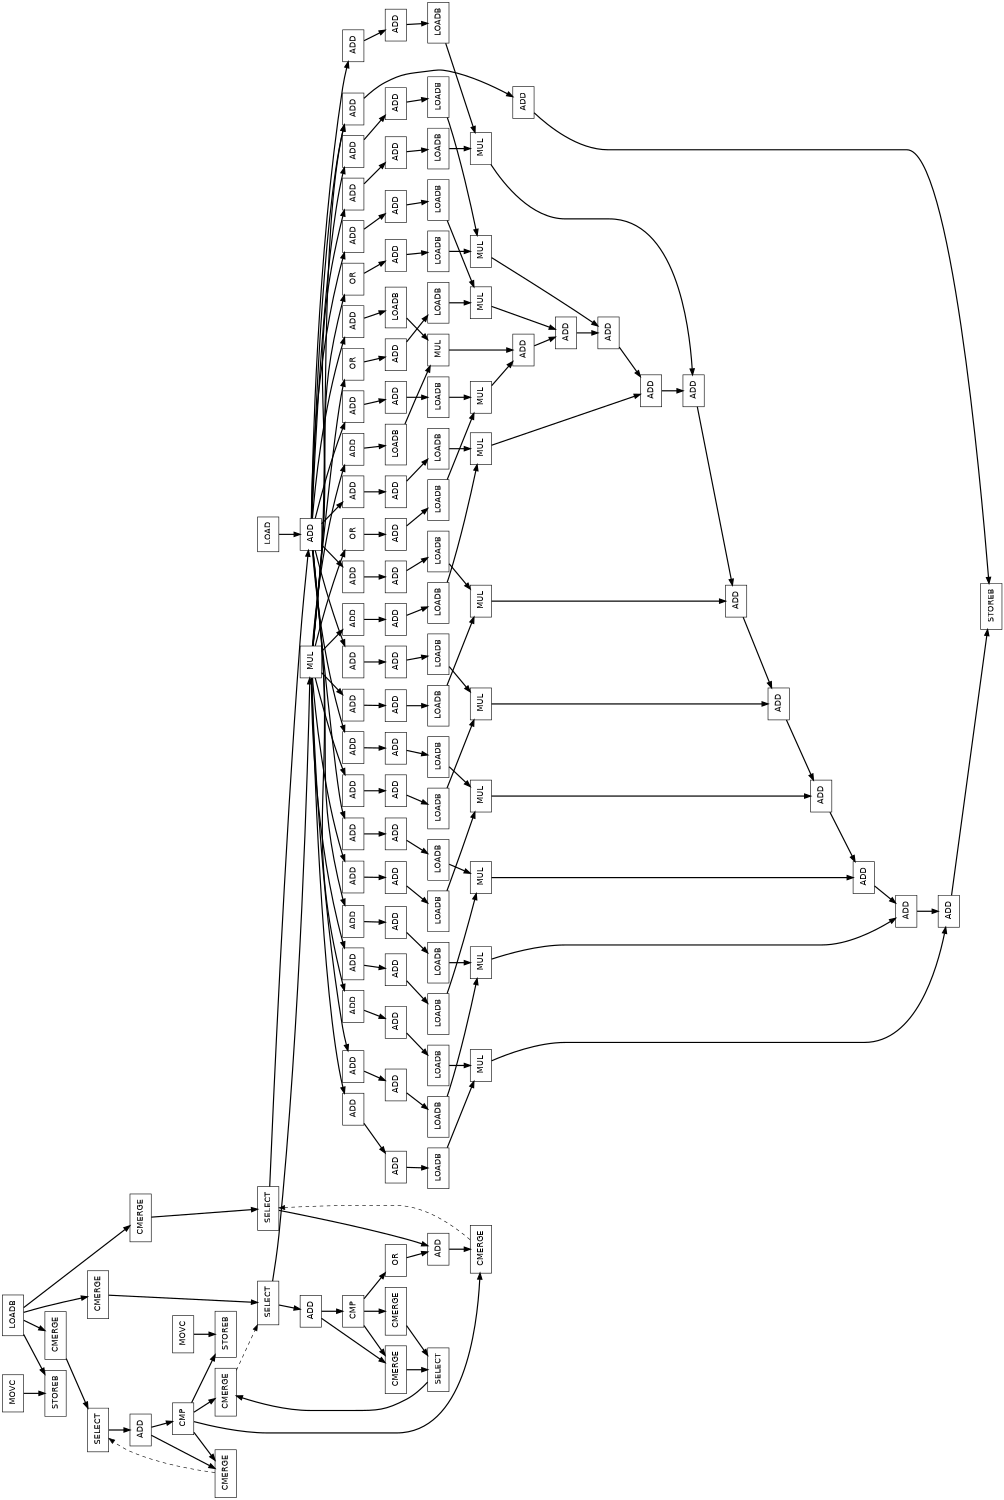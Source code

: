 digraph Region_18 {
	graph [ nslimit = "1000.0",
	orientation = landscape,
		center = true,
	page = "8.5,11",
	compound=true,
	size = "10,7.5" ] ;
"Op_110" [ fontname = "Helvetica" shape = box, label = " LOADB"]
"Op_121" [ fontname = "Helvetica" shape = box, label = " STOREB"]
"Op_122" [ fontname = "Helvetica" shape = box, label = " MOVC"]
"Op_20119" [ fontname = "Helvetica" shape = box, label = " STOREB"]
"Op_20120" [ fontname = "Helvetica" shape = box, label = " MOVC"]
"Op_0" [ fontname = "Helvetica" shape = box, label = " SELECT"]
"Op_1" [ fontname = "Helvetica" shape = box, label = " ADD"]
"Op_2" [ fontname = "Helvetica" shape = box, label = " ADD"]
"Op_3" [ fontname = "Helvetica" shape = box, label = " LOAD"]
"Op_4" [ fontname = "Helvetica" shape = box, label = " ADD"]
"Op_5" [ fontname = "Helvetica" shape = box, label = " ADD"]
"Op_6" [ fontname = "Helvetica" shape = box, label = " LOADB"]
"Op_7" [ fontname = "Helvetica" shape = box, label = " MUL"]
"Op_8" [ fontname = "Helvetica" shape = box, label = " ADD"]
"Op_9" [ fontname = "Helvetica" shape = box, label = " STOREB"]
"Op_10" [ fontname = "Helvetica" shape = box, label = " ADD"]
"Op_11" [ fontname = "Helvetica" shape = box, label = " ADD"]
"Op_12" [ fontname = "Helvetica" shape = box, label = " LOADB"]
"Op_13" [ fontname = "Helvetica" shape = box, label = " MUL"]
"Op_14" [ fontname = "Helvetica" shape = box, label = " ADD"]
"Op_15" [ fontname = "Helvetica" shape = box, label = " ADD"]
"Op_16" [ fontname = "Helvetica" shape = box, label = " ADD"]
"Op_17" [ fontname = "Helvetica" shape = box, label = " LOADB"]
"Op_18" [ fontname = "Helvetica" shape = box, label = " MUL"]
"Op_19" [ fontname = "Helvetica" shape = box, label = " ADD"]
"Op_35" [ fontname = "Helvetica" shape = box, label = " ADD"]
"Op_20" [ fontname = "Helvetica" shape = box, label = " ADD"]
"Op_21" [ fontname = "Helvetica" shape = box, label = " ADD"]
"Op_22" [ fontname = "Helvetica" shape = box, label = " LOADB"]
"Op_23" [ fontname = "Helvetica" shape = box, label = " MUL"]
"Op_24" [ fontname = "Helvetica" shape = box, label = " ADD"]
"Op_25" [ fontname = "Helvetica" shape = box, label = " ADD"]
"Op_26" [ fontname = "Helvetica" shape = box, label = " ADD"]
"Op_27" [ fontname = "Helvetica" shape = box, label = " LOADB"]
"Op_28" [ fontname = "Helvetica" shape = box, label = " MUL"]
"Op_29" [ fontname = "Helvetica" shape = box, label = " ADD"]
"Op_30" [ fontname = "Helvetica" shape = box, label = " ADD"]
"Op_31" [ fontname = "Helvetica" shape = box, label = " ADD"]
"Op_32" [ fontname = "Helvetica" shape = box, label = " LOADB"]
"Op_33" [ fontname = "Helvetica" shape = box, label = " MUL"]
"Op_34" [ fontname = "Helvetica" shape = box, label = " ADD"]
"Op_60" [ fontname = "Helvetica" shape = box, label = " ADD"]
"Op_61" [ fontname = "Helvetica" shape = box, label = " LOADB"]
"Op_62" [ fontname = "Helvetica" shape = box, label = " MUL"]
"Op_36" [ fontname = "Helvetica" shape = box, label = " ADD"]
"Op_37" [ fontname = "Helvetica" shape = box, label = " LOADB"]
"Op_38" [ fontname = "Helvetica" shape = box, label = " MUL"]
"Op_39" [ fontname = "Helvetica" shape = box, label = " ADD"]
"Op_40" [ fontname = "Helvetica" shape = box, label = " ADD"]
"Op_41" [ fontname = "Helvetica" shape = box, label = " ADD"]
"Op_42" [ fontname = "Helvetica" shape = box, label = " LOADB"]
"Op_43" [ fontname = "Helvetica" shape = box, label = " MUL"]
"Op_44" [ fontname = "Helvetica" shape = box, label = " ADD"]
"Op_45" [ fontname = "Helvetica" shape = box, label = " ADD"]
"Op_46" [ fontname = "Helvetica" shape = box, label = " ADD"]
"Op_47" [ fontname = "Helvetica" shape = box, label = " LOADB"]
"Op_48" [ fontname = "Helvetica" shape = box, label = " MUL"]
"Op_49" [ fontname = "Helvetica" shape = box, label = " ADD"]
"Op_50" [ fontname = "Helvetica" shape = box, label = " ADD"]
"Op_51" [ fontname = "Helvetica" shape = box, label = " ADD"]
"Op_52" [ fontname = "Helvetica" shape = box, label = " LOADB"]
"Op_53" [ fontname = "Helvetica" shape = box, label = " MUL"]
"Op_54" [ fontname = "Helvetica" shape = box, label = " ADD"]
"Op_55" [ fontname = "Helvetica" shape = box, label = " ADD"]
"Op_56" [ fontname = "Helvetica" shape = box, label = " ADD"]
"Op_57" [ fontname = "Helvetica" shape = box, label = " LOADB"]
"Op_58" [ fontname = "Helvetica" shape = box, label = " MUL"]
"Op_59" [ fontname = "Helvetica" shape = box, label = " ADD"]
"Op_106" [ fontname = "Helvetica" shape = box, label = " SELECT"]
"Op_107" [ fontname = "Helvetica" shape = box, label = " ADD"]
"Op_108" [ fontname = "Helvetica" shape = box, label = " CMP"]
"Op_111" [ fontname = "Helvetica" shape = box, label = " CMERGE"]
"Op_63" [ fontname = "Helvetica" shape = box, label = " ADD"]
"Op_64" [ fontname = "Helvetica" shape = box, label = " ADD"]
"Op_65" [ fontname = "Helvetica" shape = box, label = " SELECT"]
"Op_66" [ fontname = "Helvetica" shape = box, label = " ADD"]
"Op_67" [ fontname = "Helvetica" shape = box, label = " SELECT"]
"Op_68" [ fontname = "Helvetica" shape = box, label = " CMP"]
"Op_69" [ fontname = "Helvetica" shape = box, label = " OR"]
"Op_70" [ fontname = "Helvetica" shape = box, label = " MUL"]
"Op_71" [ fontname = "Helvetica" shape = box, label = " ADD"]
"Op_72" [ fontname = "Helvetica" shape = box, label = " ADD"]
"Op_73" [ fontname = "Helvetica" shape = box, label = " LOADB"]
"Op_74" [ fontname = "Helvetica" shape = box, label = " ADD"]
"Op_75" [ fontname = "Helvetica" shape = box, label = " ADD"]
"Op_76" [ fontname = "Helvetica" shape = box, label = " LOADB"]
"Op_77" [ fontname = "Helvetica" shape = box, label = " ADD"]
"Op_78" [ fontname = "Helvetica" shape = box, label = " ADD"]
"Op_79" [ fontname = "Helvetica" shape = box, label = " LOADB"]
"Op_80" [ fontname = "Helvetica" shape = box, label = " ADD"]
"Op_81" [ fontname = "Helvetica" shape = box, label = " ADD"]
"Op_82" [ fontname = "Helvetica" shape = box, label = " LOADB"]
"Op_83" [ fontname = "Helvetica" shape = box, label = " ADD"]
"Op_84" [ fontname = "Helvetica" shape = box, label = " ADD"]
"Op_85" [ fontname = "Helvetica" shape = box, label = " LOADB"]
"Op_86" [ fontname = "Helvetica" shape = box, label = " ADD"]
"Op_87" [ fontname = "Helvetica" shape = box, label = " ADD"]
"Op_88" [ fontname = "Helvetica" shape = box, label = " LOADB"]
"Op_89" [ fontname = "Helvetica" shape = box, label = " ADD"]
"Op_90" [ fontname = "Helvetica" shape = box, label = " ADD"]
"Op_91" [ fontname = "Helvetica" shape = box, label = " LOADB"]
"Op_92" [ fontname = "Helvetica" shape = box, label = " ADD"]
"Op_93" [ fontname = "Helvetica" shape = box, label = " ADD"]
"Op_94" [ fontname = "Helvetica" shape = box, label = " LOADB"]
"Op_95" [ fontname = "Helvetica" shape = box, label = " OR"]
"Op_96" [ fontname = "Helvetica" shape = box, label = " ADD"]
"Op_97" [ fontname = "Helvetica" shape = box, label = " LOADB"]
"Op_98" [ fontname = "Helvetica" shape = box, label = " OR"]
"Op_99" [ fontname = "Helvetica" shape = box, label = " ADD"]
"Op_100" [ fontname = "Helvetica" shape = box, label = " LOADB"]
"Op_101" [ fontname = "Helvetica" shape = box, label = " OR"]
"Op_102" [ fontname = "Helvetica" shape = box, label = " ADD"]
"Op_103" [ fontname = "Helvetica" shape = box, label = " LOADB"]
"Op_104" [ fontname = "Helvetica" shape = box, label = " ADD"]
"Op_105" [ fontname = "Helvetica" shape = box, label = " LOADB"]
"Op_114" [ fontname = "Helvetica" shape = box, label = " CMERGE"]
"Op_115" [ fontname = "Helvetica" shape = box, label = " CMERGE"]
"Op_116" [ fontname = "Helvetica" shape = box, label = " CMERGE"]
"Op_117" [ fontname = "Helvetica" shape = box, label = " CMERGE"]
"Op_118" [ fontname = "Helvetica" shape = box, label = " CMERGE"]
"Op_112" [ fontname = "Helvetica" shape = box, label = " CMERGE"]
"Op_113" [ fontname = "Helvetica" shape = box, label = " CMERGE"]
"Op_0" -> "Op_1" [style = bold, color = black];
"Op_0" -> "Op_2" [style = bold, color = black];
"Op_1" -> "Op_112" [style = bold, color = black];
"Op_2" -> "Op_4" [style = bold, color = black];
"Op_2" -> "Op_10" [style = bold, color = black];
"Op_2" -> "Op_15" [style = bold, color = black];
"Op_2" -> "Op_20" [style = bold, color = black];
"Op_2" -> "Op_25" [style = bold, color = black];
"Op_2" -> "Op_30" [style = bold, color = black];
"Op_2" -> "Op_35" [style = bold, color = black];
"Op_2" -> "Op_40" [style = bold, color = black];
"Op_2" -> "Op_45" [style = bold, color = black];
"Op_2" -> "Op_50" [style = bold, color = black];
"Op_2" -> "Op_55" [style = bold, color = black];
"Op_2" -> "Op_60" [style = bold, color = black];
"Op_2" -> "Op_63" [style = bold, color = black];
"Op_3" -> "Op_2" [style = bold, color = black];
"Op_4" -> "Op_5" [style = bold, color = black];
"Op_5" -> "Op_6" [style = bold, color = black];
"Op_6" -> "Op_7" [style = bold, color = black];
"Op_7" -> "Op_8" [style = bold, color = black];
"Op_8" -> "Op_9" [style = bold, color = black];
"Op_10" -> "Op_11" [style = bold, color = black];
"Op_11" -> "Op_12" [style = bold, color = black];
"Op_12" -> "Op_13" [style = bold, color = black];
"Op_13" -> "Op_14" [style = bold, color = black];
"Op_14" -> "Op_8" [style = bold, color = black];
"Op_15" -> "Op_16" [style = bold, color = black];
"Op_16" -> "Op_17" [style = bold, color = black];
"Op_17" -> "Op_18" [style = bold, color = black];
"Op_18" -> "Op_19" [style = bold, color = black];
"Op_19" -> "Op_14" [style = bold, color = black];
"Op_20" -> "Op_21" [style = bold, color = black];
"Op_21" -> "Op_22" [style = bold, color = black];
"Op_22" -> "Op_23" [style = bold, color = black];
"Op_23" -> "Op_24" [style = bold, color = black];
"Op_24" -> "Op_19" [style = bold, color = black];
"Op_25" -> "Op_26" [style = bold, color = black];
"Op_26" -> "Op_27" [style = bold, color = black];
"Op_27" -> "Op_28" [style = bold, color = black];
"Op_28" -> "Op_29" [style = bold, color = black];
"Op_29" -> "Op_24" [style = bold, color = black];
"Op_30" -> "Op_31" [style = bold, color = black];
"Op_31" -> "Op_32" [style = bold, color = black];
"Op_32" -> "Op_33" [style = bold, color = black];
"Op_33" -> "Op_34" [style = bold, color = black];
"Op_34" -> "Op_29" [style = bold, color = black];
"Op_35" -> "Op_36" [style = bold, color = black];
"Op_36" -> "Op_37" [style = bold, color = black];
"Op_37" -> "Op_38" [style = bold, color = black];
"Op_38" -> "Op_39" [style = bold, color = black];
"Op_39" -> "Op_34" [style = bold, color = black];
"Op_40" -> "Op_41" [style = bold, color = black];
"Op_41" -> "Op_42" [style = bold, color = black];
"Op_42" -> "Op_43" [style = bold, color = black];
"Op_43" -> "Op_44" [style = bold, color = black];
"Op_44" -> "Op_39" [style = bold, color = black];
"Op_45" -> "Op_46" [style = bold, color = black];
"Op_46" -> "Op_47" [style = bold, color = black];
"Op_47" -> "Op_48" [style = bold, color = black];
"Op_48" -> "Op_49" [style = bold, color = black];
"Op_49" -> "Op_44" [style = bold, color = black];
"Op_50" -> "Op_51" [style = bold, color = black];
"Op_51" -> "Op_52" [style = bold, color = black];
"Op_52" -> "Op_53" [style = bold, color = black];
"Op_53" -> "Op_54" [style = bold, color = black];
"Op_54" -> "Op_49" [style = bold, color = black];
"Op_55" -> "Op_56" [style = bold, color = black];
"Op_56" -> "Op_57" [style = bold, color = black];
"Op_57" -> "Op_58" [style = bold, color = black];
"Op_58" -> "Op_59" [style = bold, color = black];
"Op_59" -> "Op_54" [style = bold, color = black];
"Op_60" -> "Op_61" [style = bold, color = black];
"Op_61" -> "Op_62" [style = bold, color = black];
"Op_62" -> "Op_59" [style = bold, color = black];
"Op_63" -> "Op_64" [style = bold, color = black];
"Op_64" -> "Op_9" [style = bold, color = black];
"Op_65" -> "Op_66" [style = bold, color = black];
"Op_65" -> "Op_70" [style = bold, color = black];
"Op_66" -> "Op_68" [style = bold, color = black];
"Op_66" -> "Op_118" [style = bold, color = black];
"Op_67" -> "Op_114" [style = bold, color = black];
"Op_68" -> "Op_69" [style = bold, color = black];
"Op_68" -> "Op_117" [style = bold, color = black];
"Op_68" -> "Op_118" [style = bold, color = black];
"Op_69" -> "Op_1" [style = bold, color = black];
"Op_70" -> "Op_71" [style = bold, color = black];
"Op_70" -> "Op_74" [style = bold, color = black];
"Op_70" -> "Op_77" [style = bold, color = black];
"Op_70" -> "Op_80" [style = bold, color = black];
"Op_70" -> "Op_83" [style = bold, color = black];
"Op_70" -> "Op_86" [style = bold, color = black];
"Op_70" -> "Op_89" [style = bold, color = black];
"Op_70" -> "Op_92" [style = bold, color = black];
"Op_70" -> "Op_95" [style = bold, color = black];
"Op_70" -> "Op_98" [style = bold, color = black];
"Op_70" -> "Op_101" [style = bold, color = black];
"Op_70" -> "Op_104" [style = bold, color = black];
"Op_70" -> "Op_63" [style = bold, color = black];
"Op_71" -> "Op_72" [style = bold, color = black];
"Op_72" -> "Op_73" [style = bold, color = black];
"Op_73" -> "Op_7" [style = bold, color = black];
"Op_74" -> "Op_75" [style = bold, color = black];
"Op_75" -> "Op_76" [style = bold, color = black];
"Op_76" -> "Op_13" [style = bold, color = black];
"Op_77" -> "Op_78" [style = bold, color = black];
"Op_78" -> "Op_79" [style = bold, color = black];
"Op_79" -> "Op_18" [style = bold, color = black];
"Op_80" -> "Op_81" [style = bold, color = black];
"Op_81" -> "Op_82" [style = bold, color = black];
"Op_82" -> "Op_23" [style = bold, color = black];
"Op_83" -> "Op_84" [style = bold, color = black];
"Op_84" -> "Op_85" [style = bold, color = black];
"Op_85" -> "Op_28" [style = bold, color = black];
"Op_86" -> "Op_87" [style = bold, color = black];
"Op_87" -> "Op_88" [style = bold, color = black];
"Op_88" -> "Op_33" [style = bold, color = black];
"Op_89" -> "Op_90" [style = bold, color = black];
"Op_90" -> "Op_91" [style = bold, color = black];
"Op_91" -> "Op_38" [style = bold, color = black];
"Op_92" -> "Op_93" [style = bold, color = black];
"Op_93" -> "Op_94" [style = bold, color = black];
"Op_94" -> "Op_43" [style = bold, color = black];
"Op_95" -> "Op_96" [style = bold, color = black];
"Op_96" -> "Op_97" [style = bold, color = black];
"Op_97" -> "Op_48" [style = bold, color = black];
"Op_98" -> "Op_99" [style = bold, color = black];
"Op_99" -> "Op_100" [style = bold, color = black];
"Op_100" -> "Op_53" [style = bold, color = black];
"Op_101" -> "Op_102" [style = bold, color = black];
"Op_102" -> "Op_103" [style = bold, color = black];
"Op_103" -> "Op_58" [style = bold, color = black];
"Op_104" -> "Op_105" [style = bold, color = black];
"Op_105" -> "Op_62" [style = bold, color = black];
"Op_106" -> "Op_107" [style = bold, color = black];
"Op_107" -> "Op_108" [style = bold, color = black];
"Op_107" -> "Op_116" [style = bold, color = black];
"Op_108" -> "Op_112" [style = bold, color = black];
"Op_108" -> "Op_114" [style = bold, color = black];
"Op_108" -> "Op_116" [style = bold, color = black];
"Op_108" -> "Op_20119" [style = bold, color = black];
"Op_110" -> "Op_111" [style = bold, color = black];
"Op_110" -> "Op_113" [style = bold, color = black];
"Op_110" -> "Op_115" [style = bold, color = black];
"Op_110" -> "Op_121" [style = bold, color = black];
"Op_111" -> "Op_0" [style = bold, color = black];
"Op_112" -> "Op_0" [style = dashed, color = black];
"Op_113" -> "Op_65" [style = bold, color = black];
"Op_114" -> "Op_65" [style = dashed, color = black];
"Op_115" -> "Op_106" [style = bold, color = black];
"Op_116" -> "Op_106" [style = dashed, color = black];
"Op_117" -> "Op_67" [style = bold, color = black];
"Op_118" -> "Op_67" [style = bold, color = black];
"Op_20120" -> "Op_20119" [style = bold, color = black];
"Op_122" -> "Op_121" [style = bold, color = black];
}
